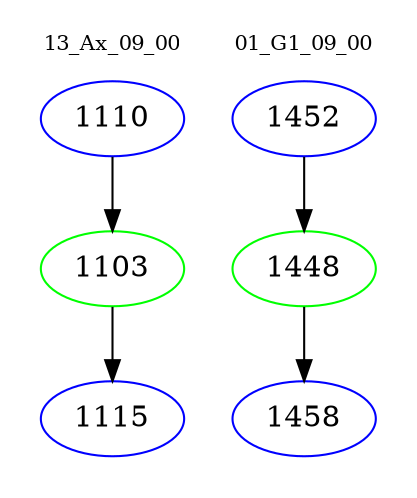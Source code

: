 digraph{
subgraph cluster_0 {
color = white
label = "13_Ax_09_00";
fontsize=10;
T0_1110 [label="1110", color="blue"]
T0_1110 -> T0_1103 [color="black"]
T0_1103 [label="1103", color="green"]
T0_1103 -> T0_1115 [color="black"]
T0_1115 [label="1115", color="blue"]
}
subgraph cluster_1 {
color = white
label = "01_G1_09_00";
fontsize=10;
T1_1452 [label="1452", color="blue"]
T1_1452 -> T1_1448 [color="black"]
T1_1448 [label="1448", color="green"]
T1_1448 -> T1_1458 [color="black"]
T1_1458 [label="1458", color="blue"]
}
}
